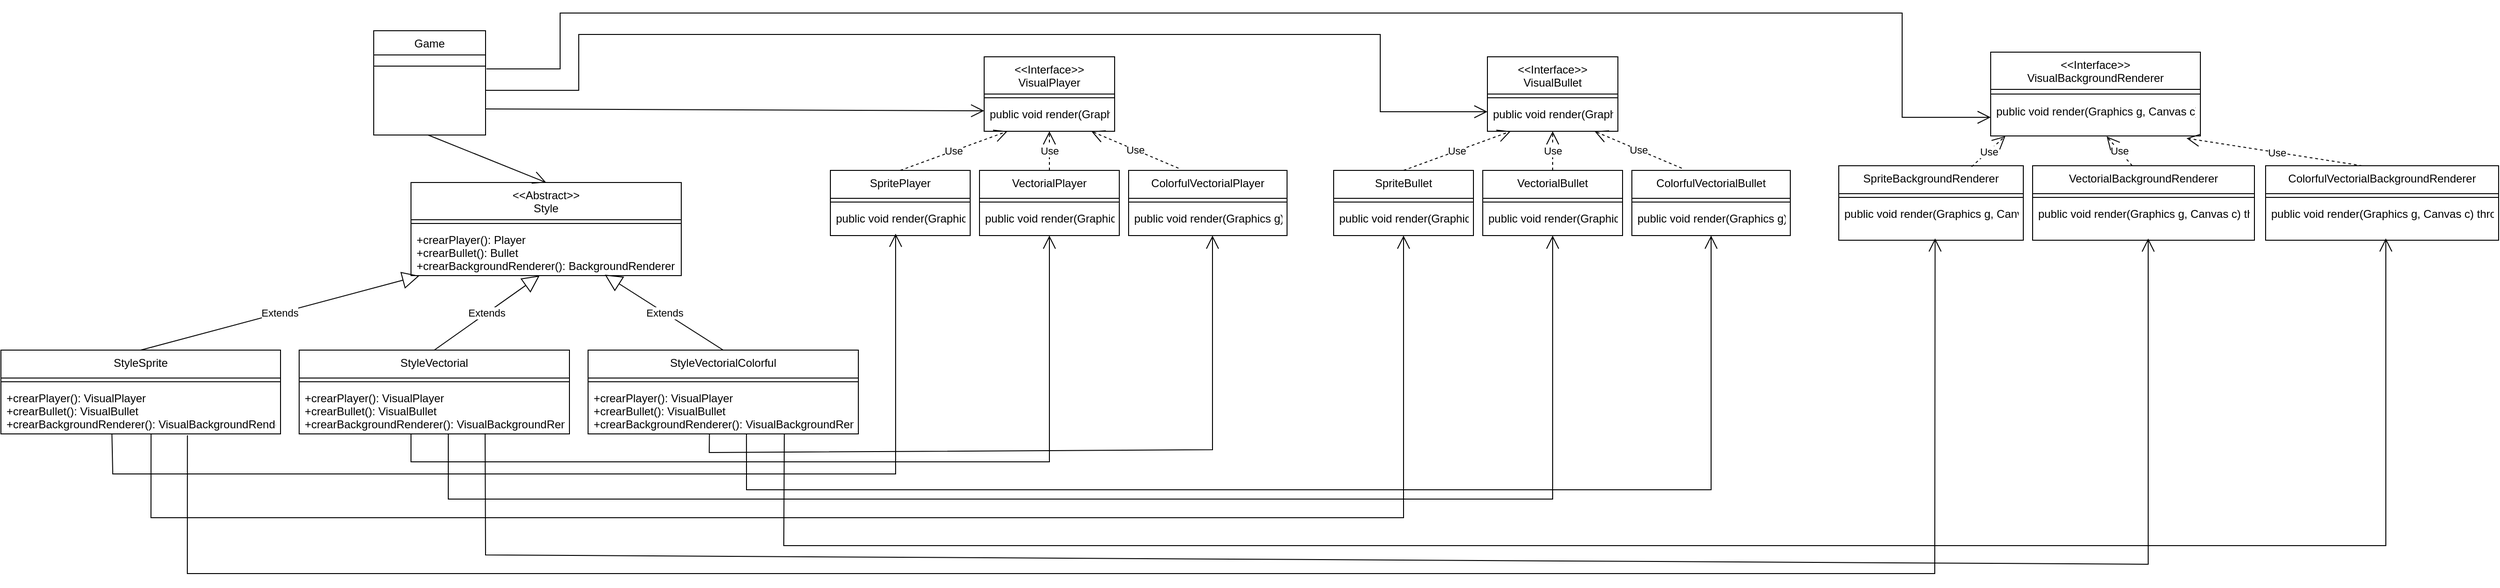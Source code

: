 <mxfile version="24.7.7">
  <diagram id="C5RBs43oDa-KdzZeNtuy" name="Page-1">
    <mxGraphModel dx="1723" dy="368" grid="1" gridSize="10" guides="1" tooltips="1" connect="1" arrows="1" fold="1" page="1" pageScale="1" pageWidth="827" pageHeight="1169" math="0" shadow="0">
      <root>
        <mxCell id="WIyWlLk6GJQsqaUBKTNV-0" />
        <mxCell id="WIyWlLk6GJQsqaUBKTNV-1" parent="WIyWlLk6GJQsqaUBKTNV-0" />
        <mxCell id="jKkmDSno7VyTAPfK5DCA-50" value="ColorfulVectorialBullet" style="swimlane;fontStyle=0;align=center;verticalAlign=top;childLayout=stackLayout;horizontal=1;startSize=30;horizontalStack=0;resizeParent=1;resizeLast=0;collapsible=1;marginBottom=0;rounded=0;shadow=0;strokeWidth=1;" parent="WIyWlLk6GJQsqaUBKTNV-1" vertex="1">
          <mxGeometry x="1470" y="247" width="170" height="70" as="geometry">
            <mxRectangle x="550" y="140" width="160" height="26" as="alternateBounds" />
          </mxGeometry>
        </mxCell>
        <mxCell id="jKkmDSno7VyTAPfK5DCA-51" value="" style="line;html=1;strokeWidth=1;align=left;verticalAlign=middle;spacingTop=-1;spacingLeft=3;spacingRight=3;rotatable=0;labelPosition=right;points=[];portConstraint=eastwest;" parent="jKkmDSno7VyTAPfK5DCA-50" vertex="1">
          <mxGeometry y="30" width="170" height="8" as="geometry" />
        </mxCell>
        <mxCell id="jKkmDSno7VyTAPfK5DCA-52" value="public void render(Graphics g); public void tick(); public double getY();" style="text;align=left;verticalAlign=top;spacingLeft=4;spacingRight=4;overflow=hidden;rotatable=0;points=[[0,0.5],[1,0.5]];portConstraint=eastwest;" parent="jKkmDSno7VyTAPfK5DCA-50" vertex="1">
          <mxGeometry y="38" width="170" height="22" as="geometry" />
        </mxCell>
        <mxCell id="zkfFHV4jXpPFQw0GAbJ--0" value="Game" style="swimlane;fontStyle=0;align=center;verticalAlign=top;childLayout=stackLayout;horizontal=1;startSize=26;horizontalStack=0;resizeParent=1;resizeLast=0;collapsible=1;marginBottom=0;rounded=0;shadow=0;strokeWidth=1;" parent="WIyWlLk6GJQsqaUBKTNV-1" vertex="1">
          <mxGeometry x="120" y="97" width="120" height="112" as="geometry">
            <mxRectangle x="220" y="120" width="160" height="26" as="alternateBounds" />
          </mxGeometry>
        </mxCell>
        <mxCell id="zkfFHV4jXpPFQw0GAbJ--4" value="" style="line;html=1;strokeWidth=1;align=left;verticalAlign=middle;spacingTop=-1;spacingLeft=3;spacingRight=3;rotatable=0;labelPosition=right;points=[];portConstraint=eastwest;" parent="zkfFHV4jXpPFQw0GAbJ--0" vertex="1">
          <mxGeometry y="26" width="120" height="24" as="geometry" />
        </mxCell>
        <mxCell id="zkfFHV4jXpPFQw0GAbJ--17" value="&lt;&lt;Abstract&gt;&gt;&#xa;Style" style="swimlane;fontStyle=0;align=center;verticalAlign=top;childLayout=stackLayout;horizontal=1;startSize=40;horizontalStack=0;resizeParent=1;resizeLast=0;collapsible=1;marginBottom=0;rounded=0;shadow=0;strokeWidth=1;" parent="WIyWlLk6GJQsqaUBKTNV-1" vertex="1">
          <mxGeometry x="160" y="260" width="290" height="100" as="geometry">
            <mxRectangle x="550" y="140" width="160" height="26" as="alternateBounds" />
          </mxGeometry>
        </mxCell>
        <mxCell id="zkfFHV4jXpPFQw0GAbJ--23" value="" style="line;html=1;strokeWidth=1;align=left;verticalAlign=middle;spacingTop=-1;spacingLeft=3;spacingRight=3;rotatable=0;labelPosition=right;points=[];portConstraint=eastwest;" parent="zkfFHV4jXpPFQw0GAbJ--17" vertex="1">
          <mxGeometry y="40" width="290" height="8" as="geometry" />
        </mxCell>
        <mxCell id="zkfFHV4jXpPFQw0GAbJ--25" value="+crearPlayer(): Player&#xa;+crearBullet(): Bullet&#xa;+crearBackgroundRenderer(): BackgroundRenderer" style="text;align=left;verticalAlign=top;spacingLeft=4;spacingRight=4;overflow=hidden;rotatable=0;points=[[0,0.5],[1,0.5]];portConstraint=eastwest;" parent="zkfFHV4jXpPFQw0GAbJ--17" vertex="1">
          <mxGeometry y="48" width="290" height="52" as="geometry" />
        </mxCell>
        <mxCell id="jKkmDSno7VyTAPfK5DCA-1" value="StyleSprite" style="swimlane;fontStyle=0;align=center;verticalAlign=top;childLayout=stackLayout;horizontal=1;startSize=30;horizontalStack=0;resizeParent=1;resizeLast=0;collapsible=1;marginBottom=0;rounded=0;shadow=0;strokeWidth=1;" parent="WIyWlLk6GJQsqaUBKTNV-1" vertex="1">
          <mxGeometry x="-280" y="440" width="300" height="90" as="geometry">
            <mxRectangle x="550" y="140" width="160" height="26" as="alternateBounds" />
          </mxGeometry>
        </mxCell>
        <mxCell id="jKkmDSno7VyTAPfK5DCA-2" value="" style="line;html=1;strokeWidth=1;align=left;verticalAlign=middle;spacingTop=-1;spacingLeft=3;spacingRight=3;rotatable=0;labelPosition=right;points=[];portConstraint=eastwest;" parent="jKkmDSno7VyTAPfK5DCA-1" vertex="1">
          <mxGeometry y="30" width="300" height="8" as="geometry" />
        </mxCell>
        <mxCell id="jKkmDSno7VyTAPfK5DCA-3" value="+crearPlayer(): VisualPlayer&#xa;+crearBullet(): VisualBullet&#xa;+crearBackgroundRenderer(): VisualBackgroundRenderer" style="text;align=left;verticalAlign=top;spacingLeft=4;spacingRight=4;overflow=hidden;rotatable=0;points=[[0,0.5],[1,0.5]];portConstraint=eastwest;" parent="jKkmDSno7VyTAPfK5DCA-1" vertex="1">
          <mxGeometry y="38" width="300" height="52" as="geometry" />
        </mxCell>
        <mxCell id="jKkmDSno7VyTAPfK5DCA-4" value="StyleVectorial" style="swimlane;fontStyle=0;align=center;verticalAlign=top;childLayout=stackLayout;horizontal=1;startSize=30;horizontalStack=0;resizeParent=1;resizeLast=0;collapsible=1;marginBottom=0;rounded=0;shadow=0;strokeWidth=1;" parent="WIyWlLk6GJQsqaUBKTNV-1" vertex="1">
          <mxGeometry x="40" y="440" width="290" height="90" as="geometry">
            <mxRectangle x="550" y="140" width="160" height="26" as="alternateBounds" />
          </mxGeometry>
        </mxCell>
        <mxCell id="jKkmDSno7VyTAPfK5DCA-5" value="" style="line;html=1;strokeWidth=1;align=left;verticalAlign=middle;spacingTop=-1;spacingLeft=3;spacingRight=3;rotatable=0;labelPosition=right;points=[];portConstraint=eastwest;" parent="jKkmDSno7VyTAPfK5DCA-4" vertex="1">
          <mxGeometry y="30" width="290" height="8" as="geometry" />
        </mxCell>
        <mxCell id="jKkmDSno7VyTAPfK5DCA-6" value="+crearPlayer(): VisualPlayer&#xa;+crearBullet(): VisualBullet&#xa;+crearBackgroundRenderer(): VisualBackgroundRenderer" style="text;align=left;verticalAlign=top;spacingLeft=4;spacingRight=4;overflow=hidden;rotatable=0;points=[[0,0.5],[1,0.5]];portConstraint=eastwest;" parent="jKkmDSno7VyTAPfK5DCA-4" vertex="1">
          <mxGeometry y="38" width="290" height="52" as="geometry" />
        </mxCell>
        <mxCell id="jKkmDSno7VyTAPfK5DCA-7" value="StyleVectorialColorful" style="swimlane;fontStyle=0;align=center;verticalAlign=top;childLayout=stackLayout;horizontal=1;startSize=30;horizontalStack=0;resizeParent=1;resizeLast=0;collapsible=1;marginBottom=0;rounded=0;shadow=0;strokeWidth=1;" parent="WIyWlLk6GJQsqaUBKTNV-1" vertex="1">
          <mxGeometry x="350" y="440" width="290" height="90" as="geometry">
            <mxRectangle x="550" y="140" width="160" height="26" as="alternateBounds" />
          </mxGeometry>
        </mxCell>
        <mxCell id="jKkmDSno7VyTAPfK5DCA-8" value="" style="line;html=1;strokeWidth=1;align=left;verticalAlign=middle;spacingTop=-1;spacingLeft=3;spacingRight=3;rotatable=0;labelPosition=right;points=[];portConstraint=eastwest;" parent="jKkmDSno7VyTAPfK5DCA-7" vertex="1">
          <mxGeometry y="30" width="290" height="8" as="geometry" />
        </mxCell>
        <mxCell id="jKkmDSno7VyTAPfK5DCA-9" value="+crearPlayer(): VisualPlayer&#xa;+crearBullet(): VisualBullet&#xa;+crearBackgroundRenderer(): VisualBackgroundRenderer" style="text;align=left;verticalAlign=top;spacingLeft=4;spacingRight=4;overflow=hidden;rotatable=0;points=[[0,0.5],[1,0.5]];portConstraint=eastwest;" parent="jKkmDSno7VyTAPfK5DCA-7" vertex="1">
          <mxGeometry y="38" width="290" height="52" as="geometry" />
        </mxCell>
        <mxCell id="jKkmDSno7VyTAPfK5DCA-10" value="Extends" style="endArrow=block;endSize=16;endFill=0;html=1;rounded=0;exitX=0.5;exitY=0;exitDx=0;exitDy=0;entryX=0.031;entryY=1.004;entryDx=0;entryDy=0;entryPerimeter=0;" parent="WIyWlLk6GJQsqaUBKTNV-1" source="jKkmDSno7VyTAPfK5DCA-1" target="zkfFHV4jXpPFQw0GAbJ--25" edge="1">
          <mxGeometry x="-0.006" width="160" relative="1" as="geometry">
            <mxPoint x="278" y="350" as="sourcePoint" />
            <mxPoint x="308" y="370" as="targetPoint" />
            <mxPoint as="offset" />
          </mxGeometry>
        </mxCell>
        <mxCell id="jKkmDSno7VyTAPfK5DCA-11" value="Extends" style="endArrow=block;endSize=16;endFill=0;html=1;rounded=0;exitX=0.5;exitY=0;exitDx=0;exitDy=0;" parent="WIyWlLk6GJQsqaUBKTNV-1" source="jKkmDSno7VyTAPfK5DCA-4" edge="1">
          <mxGeometry x="-0.006" width="160" relative="1" as="geometry">
            <mxPoint x="178" y="430" as="sourcePoint" />
            <mxPoint x="298" y="360" as="targetPoint" />
            <mxPoint as="offset" />
          </mxGeometry>
        </mxCell>
        <mxCell id="jKkmDSno7VyTAPfK5DCA-12" value="Extends" style="endArrow=block;endSize=16;endFill=0;html=1;rounded=0;exitX=0.5;exitY=0;exitDx=0;exitDy=0;" parent="WIyWlLk6GJQsqaUBKTNV-1" source="jKkmDSno7VyTAPfK5DCA-7" edge="1">
          <mxGeometry x="-0.006" width="160" relative="1" as="geometry">
            <mxPoint x="188" y="440" as="sourcePoint" />
            <mxPoint x="368" y="359" as="targetPoint" />
            <mxPoint as="offset" />
          </mxGeometry>
        </mxCell>
        <mxCell id="jKkmDSno7VyTAPfK5DCA-13" value="&lt;&lt;Interface&gt;&gt;&#xa;VisualPlayer" style="swimlane;fontStyle=0;align=center;verticalAlign=top;childLayout=stackLayout;horizontal=1;startSize=40;horizontalStack=0;resizeParent=1;resizeLast=0;collapsible=1;marginBottom=0;rounded=0;shadow=0;strokeWidth=1;" parent="WIyWlLk6GJQsqaUBKTNV-1" vertex="1">
          <mxGeometry x="775" y="125" width="140" height="80" as="geometry">
            <mxRectangle x="550" y="140" width="160" height="26" as="alternateBounds" />
          </mxGeometry>
        </mxCell>
        <mxCell id="jKkmDSno7VyTAPfK5DCA-14" value="" style="line;html=1;strokeWidth=1;align=left;verticalAlign=middle;spacingTop=-1;spacingLeft=3;spacingRight=3;rotatable=0;labelPosition=right;points=[];portConstraint=eastwest;" parent="jKkmDSno7VyTAPfK5DCA-13" vertex="1">
          <mxGeometry y="40" width="140" height="8" as="geometry" />
        </mxCell>
        <mxCell id="jKkmDSno7VyTAPfK5DCA-15" value="public void render(Graphics g); public void tick(); public void shoot(); public void setVelX(double velX); public void setVelY(double velY);" style="text;align=left;verticalAlign=top;spacingLeft=4;spacingRight=4;overflow=hidden;rotatable=0;points=[[0,0.5],[1,0.5]];portConstraint=eastwest;" parent="jKkmDSno7VyTAPfK5DCA-13" vertex="1">
          <mxGeometry y="48" width="140" height="22" as="geometry" />
        </mxCell>
        <mxCell id="jKkmDSno7VyTAPfK5DCA-16" value="SpritePlayer" style="swimlane;fontStyle=0;align=center;verticalAlign=top;childLayout=stackLayout;horizontal=1;startSize=30;horizontalStack=0;resizeParent=1;resizeLast=0;collapsible=1;marginBottom=0;rounded=0;shadow=0;strokeWidth=1;" parent="WIyWlLk6GJQsqaUBKTNV-1" vertex="1">
          <mxGeometry x="610" y="247" width="150" height="70" as="geometry">
            <mxRectangle x="550" y="140" width="160" height="26" as="alternateBounds" />
          </mxGeometry>
        </mxCell>
        <mxCell id="jKkmDSno7VyTAPfK5DCA-17" value="" style="line;html=1;strokeWidth=1;align=left;verticalAlign=middle;spacingTop=-1;spacingLeft=3;spacingRight=3;rotatable=0;labelPosition=right;points=[];portConstraint=eastwest;" parent="jKkmDSno7VyTAPfK5DCA-16" vertex="1">
          <mxGeometry y="30" width="150" height="8" as="geometry" />
        </mxCell>
        <mxCell id="jKkmDSno7VyTAPfK5DCA-18" value="public void render(Graphics g); public void tick(); public void shoot(); public void setVelX(double velX); public void setVelY(double velY);" style="text;align=left;verticalAlign=top;spacingLeft=4;spacingRight=4;overflow=hidden;rotatable=0;points=[[0,0.5],[1,0.5]];portConstraint=eastwest;" parent="jKkmDSno7VyTAPfK5DCA-16" vertex="1">
          <mxGeometry y="38" width="150" height="22" as="geometry" />
        </mxCell>
        <mxCell id="jKkmDSno7VyTAPfK5DCA-25" value="VectorialPlayer" style="swimlane;fontStyle=0;align=center;verticalAlign=top;childLayout=stackLayout;horizontal=1;startSize=30;horizontalStack=0;resizeParent=1;resizeLast=0;collapsible=1;marginBottom=0;rounded=0;shadow=0;strokeWidth=1;" parent="WIyWlLk6GJQsqaUBKTNV-1" vertex="1">
          <mxGeometry x="770" y="247" width="150" height="70" as="geometry">
            <mxRectangle x="550" y="140" width="160" height="26" as="alternateBounds" />
          </mxGeometry>
        </mxCell>
        <mxCell id="jKkmDSno7VyTAPfK5DCA-26" value="" style="line;html=1;strokeWidth=1;align=left;verticalAlign=middle;spacingTop=-1;spacingLeft=3;spacingRight=3;rotatable=0;labelPosition=right;points=[];portConstraint=eastwest;" parent="jKkmDSno7VyTAPfK5DCA-25" vertex="1">
          <mxGeometry y="30" width="150" height="8" as="geometry" />
        </mxCell>
        <mxCell id="jKkmDSno7VyTAPfK5DCA-27" value="public void render(Graphics g); public void tick(); public void shoot(); public void setVelX(double velX); public void setVelY(double velY);" style="text;align=left;verticalAlign=top;spacingLeft=4;spacingRight=4;overflow=hidden;rotatable=0;points=[[0,0.5],[1,0.5]];portConstraint=eastwest;" parent="jKkmDSno7VyTAPfK5DCA-25" vertex="1">
          <mxGeometry y="38" width="150" height="22" as="geometry" />
        </mxCell>
        <mxCell id="jKkmDSno7VyTAPfK5DCA-28" value="ColorfulVectorialPlayer" style="swimlane;fontStyle=0;align=center;verticalAlign=top;childLayout=stackLayout;horizontal=1;startSize=30;horizontalStack=0;resizeParent=1;resizeLast=0;collapsible=1;marginBottom=0;rounded=0;shadow=0;strokeWidth=1;" parent="WIyWlLk6GJQsqaUBKTNV-1" vertex="1">
          <mxGeometry x="930" y="247" width="170" height="70" as="geometry">
            <mxRectangle x="550" y="140" width="160" height="26" as="alternateBounds" />
          </mxGeometry>
        </mxCell>
        <mxCell id="jKkmDSno7VyTAPfK5DCA-29" value="" style="line;html=1;strokeWidth=1;align=left;verticalAlign=middle;spacingTop=-1;spacingLeft=3;spacingRight=3;rotatable=0;labelPosition=right;points=[];portConstraint=eastwest;" parent="jKkmDSno7VyTAPfK5DCA-28" vertex="1">
          <mxGeometry y="30" width="170" height="8" as="geometry" />
        </mxCell>
        <mxCell id="jKkmDSno7VyTAPfK5DCA-30" value="public void render(Graphics g); public void tick(); public void shoot(); public void setVelX(double velX); public void setVelY(double velY);" style="text;align=left;verticalAlign=top;spacingLeft=4;spacingRight=4;overflow=hidden;rotatable=0;points=[[0,0.5],[1,0.5]];portConstraint=eastwest;" parent="jKkmDSno7VyTAPfK5DCA-28" vertex="1">
          <mxGeometry y="38" width="170" height="22" as="geometry" />
        </mxCell>
        <mxCell id="jKkmDSno7VyTAPfK5DCA-32" value="" style="endArrow=open;endFill=1;endSize=12;html=1;rounded=0;entryX=0.5;entryY=0;entryDx=0;entryDy=0;exitX=0.732;exitY=1;exitDx=0;exitDy=0;exitPerimeter=0;" parent="WIyWlLk6GJQsqaUBKTNV-1" target="zkfFHV4jXpPFQw0GAbJ--17" edge="1">
          <mxGeometry width="160" relative="1" as="geometry">
            <mxPoint x="178.36" y="209" as="sourcePoint" />
            <mxPoint x="400" y="240" as="targetPoint" />
          </mxGeometry>
        </mxCell>
        <mxCell id="jKkmDSno7VyTAPfK5DCA-33" value="" style="endArrow=open;endFill=1;endSize=12;html=1;rounded=0;entryX=0;entryY=0.5;entryDx=0;entryDy=0;" parent="WIyWlLk6GJQsqaUBKTNV-1" edge="1">
          <mxGeometry width="160" relative="1" as="geometry">
            <mxPoint x="240" y="181" as="sourcePoint" />
            <mxPoint x="775" y="183" as="targetPoint" />
          </mxGeometry>
        </mxCell>
        <mxCell id="jKkmDSno7VyTAPfK5DCA-34" value="Use" style="endArrow=open;endSize=12;dashed=1;html=1;rounded=0;exitX=0.5;exitY=0;exitDx=0;exitDy=0;" parent="WIyWlLk6GJQsqaUBKTNV-1" source="jKkmDSno7VyTAPfK5DCA-16" edge="1">
          <mxGeometry width="160" relative="1" as="geometry">
            <mxPoint x="730" y="305" as="sourcePoint" />
            <mxPoint x="800" y="205" as="targetPoint" />
          </mxGeometry>
        </mxCell>
        <mxCell id="jKkmDSno7VyTAPfK5DCA-35" value="Use" style="endArrow=open;endSize=12;dashed=1;html=1;rounded=0;entryX=0.5;entryY=1;entryDx=0;entryDy=0;" parent="WIyWlLk6GJQsqaUBKTNV-1" source="jKkmDSno7VyTAPfK5DCA-25" target="jKkmDSno7VyTAPfK5DCA-13" edge="1">
          <mxGeometry width="160" relative="1" as="geometry">
            <mxPoint x="695" y="245" as="sourcePoint" />
            <mxPoint x="855" y="215" as="targetPoint" />
          </mxGeometry>
        </mxCell>
        <mxCell id="jKkmDSno7VyTAPfK5DCA-36" value="Use" style="endArrow=open;endSize=12;dashed=1;html=1;rounded=0;exitX=0.315;exitY=-0.033;exitDx=0;exitDy=0;exitPerimeter=0;" parent="WIyWlLk6GJQsqaUBKTNV-1" source="jKkmDSno7VyTAPfK5DCA-28" edge="1">
          <mxGeometry width="160" relative="1" as="geometry">
            <mxPoint x="705" y="255" as="sourcePoint" />
            <mxPoint x="890" y="205" as="targetPoint" />
          </mxGeometry>
        </mxCell>
        <mxCell id="jKkmDSno7VyTAPfK5DCA-38" value="" style="endArrow=open;endFill=1;endSize=12;html=1;rounded=0;exitX=0.397;exitY=1;exitDx=0;exitDy=0;exitPerimeter=0;" parent="WIyWlLk6GJQsqaUBKTNV-1" source="jKkmDSno7VyTAPfK5DCA-3" edge="1">
          <mxGeometry width="160" relative="1" as="geometry">
            <mxPoint x="78.2" y="530.712" as="sourcePoint" />
            <mxPoint x="680" y="315" as="targetPoint" />
            <Array as="points">
              <mxPoint x="-160" y="573" />
              <mxPoint x="680" y="573" />
            </Array>
          </mxGeometry>
        </mxCell>
        <mxCell id="jKkmDSno7VyTAPfK5DCA-39" value="" style="endArrow=open;endFill=1;endSize=12;html=1;rounded=0;entryX=0.5;entryY=1;entryDx=0;entryDy=0;" parent="WIyWlLk6GJQsqaUBKTNV-1" target="jKkmDSno7VyTAPfK5DCA-25" edge="1">
          <mxGeometry width="160" relative="1" as="geometry">
            <mxPoint x="160" y="530" as="sourcePoint" />
            <mxPoint x="690" y="322" as="targetPoint" />
            <Array as="points">
              <mxPoint x="160" y="560" />
              <mxPoint x="845" y="560" />
              <mxPoint x="845" y="440" />
            </Array>
          </mxGeometry>
        </mxCell>
        <mxCell id="jKkmDSno7VyTAPfK5DCA-40" value="" style="endArrow=open;endFill=1;endSize=12;html=1;rounded=0;exitX=0.449;exitY=1.01;exitDx=0;exitDy=0;exitPerimeter=0;" parent="WIyWlLk6GJQsqaUBKTNV-1" source="jKkmDSno7VyTAPfK5DCA-9" edge="1">
          <mxGeometry width="160" relative="1" as="geometry">
            <mxPoint x="509" y="529" as="sourcePoint" />
            <mxPoint x="1020" y="317" as="targetPoint" />
            <Array as="points">
              <mxPoint x="480" y="550" />
              <mxPoint x="1020" y="547" />
              <mxPoint x="1020" y="437" />
            </Array>
          </mxGeometry>
        </mxCell>
        <mxCell id="jKkmDSno7VyTAPfK5DCA-41" value="&lt;&lt;Interface&gt;&gt;&#xa;VisualBullet" style="swimlane;fontStyle=0;align=center;verticalAlign=top;childLayout=stackLayout;horizontal=1;startSize=40;horizontalStack=0;resizeParent=1;resizeLast=0;collapsible=1;marginBottom=0;rounded=0;shadow=0;strokeWidth=1;" parent="WIyWlLk6GJQsqaUBKTNV-1" vertex="1">
          <mxGeometry x="1315" y="125" width="140" height="80" as="geometry">
            <mxRectangle x="550" y="140" width="160" height="26" as="alternateBounds" />
          </mxGeometry>
        </mxCell>
        <mxCell id="jKkmDSno7VyTAPfK5DCA-42" value="" style="line;html=1;strokeWidth=1;align=left;verticalAlign=middle;spacingTop=-1;spacingLeft=3;spacingRight=3;rotatable=0;labelPosition=right;points=[];portConstraint=eastwest;" parent="jKkmDSno7VyTAPfK5DCA-41" vertex="1">
          <mxGeometry y="40" width="140" height="8" as="geometry" />
        </mxCell>
        <mxCell id="jKkmDSno7VyTAPfK5DCA-43" value="public void render(Graphics g); public void tick(); public double getY();" style="text;align=left;verticalAlign=top;spacingLeft=4;spacingRight=4;overflow=hidden;rotatable=0;points=[[0,0.5],[1,0.5]];portConstraint=eastwest;" parent="jKkmDSno7VyTAPfK5DCA-41" vertex="1">
          <mxGeometry y="48" width="140" height="22" as="geometry" />
        </mxCell>
        <mxCell id="jKkmDSno7VyTAPfK5DCA-44" value="SpriteBullet" style="swimlane;fontStyle=0;align=center;verticalAlign=top;childLayout=stackLayout;horizontal=1;startSize=30;horizontalStack=0;resizeParent=1;resizeLast=0;collapsible=1;marginBottom=0;rounded=0;shadow=0;strokeWidth=1;" parent="WIyWlLk6GJQsqaUBKTNV-1" vertex="1">
          <mxGeometry x="1150" y="247" width="150" height="70" as="geometry">
            <mxRectangle x="550" y="140" width="160" height="26" as="alternateBounds" />
          </mxGeometry>
        </mxCell>
        <mxCell id="jKkmDSno7VyTAPfK5DCA-45" value="" style="line;html=1;strokeWidth=1;align=left;verticalAlign=middle;spacingTop=-1;spacingLeft=3;spacingRight=3;rotatable=0;labelPosition=right;points=[];portConstraint=eastwest;" parent="jKkmDSno7VyTAPfK5DCA-44" vertex="1">
          <mxGeometry y="30" width="150" height="8" as="geometry" />
        </mxCell>
        <mxCell id="jKkmDSno7VyTAPfK5DCA-46" value="public void render(Graphics g); public void tick(); public double getY();" style="text;align=left;verticalAlign=top;spacingLeft=4;spacingRight=4;overflow=hidden;rotatable=0;points=[[0,0.5],[1,0.5]];portConstraint=eastwest;" parent="jKkmDSno7VyTAPfK5DCA-44" vertex="1">
          <mxGeometry y="38" width="150" height="22" as="geometry" />
        </mxCell>
        <mxCell id="jKkmDSno7VyTAPfK5DCA-47" value="VectorialBullet" style="swimlane;fontStyle=0;align=center;verticalAlign=top;childLayout=stackLayout;horizontal=1;startSize=30;horizontalStack=0;resizeParent=1;resizeLast=0;collapsible=1;marginBottom=0;rounded=0;shadow=0;strokeWidth=1;" parent="WIyWlLk6GJQsqaUBKTNV-1" vertex="1">
          <mxGeometry x="1310" y="247" width="150" height="70" as="geometry">
            <mxRectangle x="550" y="140" width="160" height="26" as="alternateBounds" />
          </mxGeometry>
        </mxCell>
        <mxCell id="jKkmDSno7VyTAPfK5DCA-48" value="" style="line;html=1;strokeWidth=1;align=left;verticalAlign=middle;spacingTop=-1;spacingLeft=3;spacingRight=3;rotatable=0;labelPosition=right;points=[];portConstraint=eastwest;" parent="jKkmDSno7VyTAPfK5DCA-47" vertex="1">
          <mxGeometry y="30" width="150" height="8" as="geometry" />
        </mxCell>
        <mxCell id="jKkmDSno7VyTAPfK5DCA-49" value="public void render(Graphics g); public void tick(); public double getY();" style="text;align=left;verticalAlign=top;spacingLeft=4;spacingRight=4;overflow=hidden;rotatable=0;points=[[0,0.5],[1,0.5]];portConstraint=eastwest;" parent="jKkmDSno7VyTAPfK5DCA-47" vertex="1">
          <mxGeometry y="38" width="150" height="22" as="geometry" />
        </mxCell>
        <mxCell id="jKkmDSno7VyTAPfK5DCA-53" value="Use" style="endArrow=open;endSize=12;dashed=1;html=1;rounded=0;exitX=0.5;exitY=0;exitDx=0;exitDy=0;" parent="WIyWlLk6GJQsqaUBKTNV-1" source="jKkmDSno7VyTAPfK5DCA-44" edge="1">
          <mxGeometry width="160" relative="1" as="geometry">
            <mxPoint x="1270" y="305" as="sourcePoint" />
            <mxPoint x="1340" y="205" as="targetPoint" />
          </mxGeometry>
        </mxCell>
        <mxCell id="jKkmDSno7VyTAPfK5DCA-54" value="Use" style="endArrow=open;endSize=12;dashed=1;html=1;rounded=0;entryX=0.5;entryY=1;entryDx=0;entryDy=0;" parent="WIyWlLk6GJQsqaUBKTNV-1" source="jKkmDSno7VyTAPfK5DCA-47" target="jKkmDSno7VyTAPfK5DCA-41" edge="1">
          <mxGeometry width="160" relative="1" as="geometry">
            <mxPoint x="1235" y="245" as="sourcePoint" />
            <mxPoint x="1395" y="215" as="targetPoint" />
          </mxGeometry>
        </mxCell>
        <mxCell id="jKkmDSno7VyTAPfK5DCA-55" value="Use" style="endArrow=open;endSize=12;dashed=1;html=1;rounded=0;exitX=0.315;exitY=-0.033;exitDx=0;exitDy=0;exitPerimeter=0;" parent="WIyWlLk6GJQsqaUBKTNV-1" source="jKkmDSno7VyTAPfK5DCA-50" edge="1">
          <mxGeometry width="160" relative="1" as="geometry">
            <mxPoint x="1245" y="255" as="sourcePoint" />
            <mxPoint x="1430" y="205" as="targetPoint" />
          </mxGeometry>
        </mxCell>
        <mxCell id="jKkmDSno7VyTAPfK5DCA-56" value="&lt;&lt;Interface&gt;&gt;&#xa;VisualBackgroundRenderer" style="swimlane;fontStyle=0;align=center;verticalAlign=top;childLayout=stackLayout;horizontal=1;startSize=40;horizontalStack=0;resizeParent=1;resizeLast=0;collapsible=1;marginBottom=0;rounded=0;shadow=0;strokeWidth=1;" parent="WIyWlLk6GJQsqaUBKTNV-1" vertex="1">
          <mxGeometry x="1855" y="120" width="225" height="90" as="geometry">
            <mxRectangle x="550" y="140" width="160" height="26" as="alternateBounds" />
          </mxGeometry>
        </mxCell>
        <mxCell id="jKkmDSno7VyTAPfK5DCA-57" value="" style="line;html=1;strokeWidth=1;align=left;verticalAlign=middle;spacingTop=-1;spacingLeft=3;spacingRight=3;rotatable=0;labelPosition=right;points=[];portConstraint=eastwest;" parent="jKkmDSno7VyTAPfK5DCA-56" vertex="1">
          <mxGeometry y="40" width="225" height="10" as="geometry" />
        </mxCell>
        <mxCell id="jKkmDSno7VyTAPfK5DCA-58" value="public void render(Graphics g, Canvas c) throws IOException;" style="text;align=left;verticalAlign=top;spacingLeft=4;spacingRight=4;overflow=hidden;rotatable=0;points=[[0,0.5],[1,0.5]];portConstraint=eastwest;" parent="jKkmDSno7VyTAPfK5DCA-56" vertex="1">
          <mxGeometry y="50" width="225" height="40" as="geometry" />
        </mxCell>
        <mxCell id="jKkmDSno7VyTAPfK5DCA-59" value="SpriteBackgroundRenderer" style="swimlane;fontStyle=0;align=center;verticalAlign=top;childLayout=stackLayout;horizontal=1;startSize=30;horizontalStack=0;resizeParent=1;resizeLast=0;collapsible=1;marginBottom=0;rounded=0;shadow=0;strokeWidth=1;" parent="WIyWlLk6GJQsqaUBKTNV-1" vertex="1">
          <mxGeometry x="1692" y="242" width="198" height="80" as="geometry">
            <mxRectangle x="550" y="140" width="160" height="26" as="alternateBounds" />
          </mxGeometry>
        </mxCell>
        <mxCell id="jKkmDSno7VyTAPfK5DCA-60" value="" style="line;html=1;strokeWidth=1;align=left;verticalAlign=middle;spacingTop=-1;spacingLeft=3;spacingRight=3;rotatable=0;labelPosition=right;points=[];portConstraint=eastwest;" parent="jKkmDSno7VyTAPfK5DCA-59" vertex="1">
          <mxGeometry y="30" width="198" height="8" as="geometry" />
        </mxCell>
        <mxCell id="jKkmDSno7VyTAPfK5DCA-61" value="public void render(Graphics g, Canvas c) throws IOException;" style="text;align=left;verticalAlign=top;spacingLeft=4;spacingRight=4;overflow=hidden;rotatable=0;points=[[0,0.5],[1,0.5]];portConstraint=eastwest;" parent="jKkmDSno7VyTAPfK5DCA-59" vertex="1">
          <mxGeometry y="38" width="198" height="42" as="geometry" />
        </mxCell>
        <mxCell id="jKkmDSno7VyTAPfK5DCA-68" value="Use" style="endArrow=open;endSize=12;dashed=1;html=1;rounded=0;exitX=0.72;exitY=0.012;exitDx=0;exitDy=0;entryX=0.07;entryY=1.005;entryDx=0;entryDy=0;entryPerimeter=0;exitPerimeter=0;" parent="WIyWlLk6GJQsqaUBKTNV-1" source="jKkmDSno7VyTAPfK5DCA-59" target="jKkmDSno7VyTAPfK5DCA-58" edge="1">
          <mxGeometry width="160" relative="1" as="geometry">
            <mxPoint x="1810" y="300" as="sourcePoint" />
            <mxPoint x="1880" y="200" as="targetPoint" />
          </mxGeometry>
        </mxCell>
        <mxCell id="jKkmDSno7VyTAPfK5DCA-69" value="Use" style="endArrow=open;endSize=12;dashed=1;html=1;rounded=0;entryX=0.553;entryY=1.014;entryDx=0;entryDy=0;entryPerimeter=0;exitX=0.449;exitY=0;exitDx=0;exitDy=0;exitPerimeter=0;" parent="WIyWlLk6GJQsqaUBKTNV-1" source="jKkmDSno7VyTAPfK5DCA-72" target="jKkmDSno7VyTAPfK5DCA-58" edge="1">
          <mxGeometry width="160" relative="1" as="geometry">
            <mxPoint x="1926.16" y="242" as="sourcePoint" />
            <mxPoint x="1935" y="210" as="targetPoint" />
            <Array as="points" />
          </mxGeometry>
        </mxCell>
        <mxCell id="jKkmDSno7VyTAPfK5DCA-70" value="Use" style="endArrow=open;endSize=12;dashed=1;html=1;rounded=0;exitX=0.438;exitY=0.012;exitDx=0;exitDy=0;exitPerimeter=0;entryX=0.934;entryY=1.062;entryDx=0;entryDy=0;entryPerimeter=0;" parent="WIyWlLk6GJQsqaUBKTNV-1" edge="1" target="jKkmDSno7VyTAPfK5DCA-58" source="jKkmDSno7VyTAPfK5DCA-75">
          <mxGeometry width="160" relative="1" as="geometry">
            <mxPoint x="2057.25" y="239.69" as="sourcePoint" />
            <mxPoint x="2000" y="210" as="targetPoint" />
          </mxGeometry>
        </mxCell>
        <mxCell id="jKkmDSno7VyTAPfK5DCA-72" value="VectorialBackgroundRenderer" style="swimlane;fontStyle=0;align=center;verticalAlign=top;childLayout=stackLayout;horizontal=1;startSize=30;horizontalStack=0;resizeParent=1;resizeLast=0;collapsible=1;marginBottom=0;rounded=0;shadow=0;strokeWidth=1;" parent="WIyWlLk6GJQsqaUBKTNV-1" vertex="1">
          <mxGeometry x="1900" y="242" width="238" height="80" as="geometry">
            <mxRectangle x="550" y="140" width="160" height="26" as="alternateBounds" />
          </mxGeometry>
        </mxCell>
        <mxCell id="jKkmDSno7VyTAPfK5DCA-73" value="" style="line;html=1;strokeWidth=1;align=left;verticalAlign=middle;spacingTop=-1;spacingLeft=3;spacingRight=3;rotatable=0;labelPosition=right;points=[];portConstraint=eastwest;" parent="jKkmDSno7VyTAPfK5DCA-72" vertex="1">
          <mxGeometry y="30" width="238" height="8" as="geometry" />
        </mxCell>
        <mxCell id="jKkmDSno7VyTAPfK5DCA-74" value="public void render(Graphics g, Canvas c) throws IOException;" style="text;align=left;verticalAlign=top;spacingLeft=4;spacingRight=4;overflow=hidden;rotatable=0;points=[[0,0.5],[1,0.5]];portConstraint=eastwest;" parent="jKkmDSno7VyTAPfK5DCA-72" vertex="1">
          <mxGeometry y="38" width="238" height="42" as="geometry" />
        </mxCell>
        <mxCell id="jKkmDSno7VyTAPfK5DCA-75" value="ColorfulVectorialBackgroundRenderer" style="swimlane;fontStyle=0;align=center;verticalAlign=top;childLayout=stackLayout;horizontal=1;startSize=30;horizontalStack=0;resizeParent=1;resizeLast=0;collapsible=1;marginBottom=0;rounded=0;shadow=0;strokeWidth=1;" parent="WIyWlLk6GJQsqaUBKTNV-1" vertex="1">
          <mxGeometry x="2150" y="242" width="250" height="80" as="geometry">
            <mxRectangle x="550" y="140" width="160" height="26" as="alternateBounds" />
          </mxGeometry>
        </mxCell>
        <mxCell id="jKkmDSno7VyTAPfK5DCA-76" value="" style="line;html=1;strokeWidth=1;align=left;verticalAlign=middle;spacingTop=-1;spacingLeft=3;spacingRight=3;rotatable=0;labelPosition=right;points=[];portConstraint=eastwest;" parent="jKkmDSno7VyTAPfK5DCA-75" vertex="1">
          <mxGeometry y="30" width="250" height="8" as="geometry" />
        </mxCell>
        <mxCell id="jKkmDSno7VyTAPfK5DCA-77" value="public void render(Graphics g, Canvas c) throws IOException;" style="text;align=left;verticalAlign=top;spacingLeft=4;spacingRight=4;overflow=hidden;rotatable=0;points=[[0,0.5],[1,0.5]];portConstraint=eastwest;" parent="jKkmDSno7VyTAPfK5DCA-75" vertex="1">
          <mxGeometry y="38" width="250" height="42" as="geometry" />
        </mxCell>
        <mxCell id="jKkmDSno7VyTAPfK5DCA-79" value="" style="endArrow=open;endFill=1;endSize=12;html=1;rounded=0;entryX=0;entryY=0.5;entryDx=0;entryDy=0;" parent="WIyWlLk6GJQsqaUBKTNV-1" target="jKkmDSno7VyTAPfK5DCA-43" edge="1">
          <mxGeometry width="160" relative="1" as="geometry">
            <mxPoint x="240" y="161" as="sourcePoint" />
            <mxPoint x="1250" y="103" as="targetPoint" />
            <Array as="points">
              <mxPoint x="340" y="161" />
              <mxPoint x="340" y="101" />
              <mxPoint x="1200" y="101" />
              <mxPoint x="1200" y="184" />
            </Array>
          </mxGeometry>
        </mxCell>
        <mxCell id="jKkmDSno7VyTAPfK5DCA-80" value="" style="endArrow=open;endFill=1;endSize=12;html=1;rounded=0;entryX=0;entryY=0.5;entryDx=0;entryDy=0;" parent="WIyWlLk6GJQsqaUBKTNV-1" target="jKkmDSno7VyTAPfK5DCA-58" edge="1">
          <mxGeometry width="160" relative="1" as="geometry">
            <mxPoint x="241" y="138" as="sourcePoint" />
            <mxPoint x="1360" y="78" as="targetPoint" />
            <Array as="points">
              <mxPoint x="320" y="138" />
              <mxPoint x="320" y="78" />
              <mxPoint x="1201" y="78" />
              <mxPoint x="1760" y="78" />
              <mxPoint x="1760" y="190" />
            </Array>
          </mxGeometry>
        </mxCell>
        <mxCell id="jKkmDSno7VyTAPfK5DCA-81" value="" style="endArrow=open;endFill=1;endSize=12;html=1;rounded=0;entryX=0.5;entryY=1;entryDx=0;entryDy=0;exitX=0.537;exitY=0.99;exitDx=0;exitDy=0;exitPerimeter=0;" parent="WIyWlLk6GJQsqaUBKTNV-1" source="jKkmDSno7VyTAPfK5DCA-3" target="jKkmDSno7VyTAPfK5DCA-44" edge="1">
          <mxGeometry width="160" relative="1" as="geometry">
            <mxPoint x="88" y="530" as="sourcePoint" />
            <mxPoint x="690" y="316" as="targetPoint" />
            <Array as="points">
              <mxPoint x="-119" y="620" />
              <mxPoint x="1225" y="620" />
            </Array>
          </mxGeometry>
        </mxCell>
        <mxCell id="jKkmDSno7VyTAPfK5DCA-82" value="" style="endArrow=open;endFill=1;endSize=12;html=1;rounded=0;entryX=0.5;entryY=1;entryDx=0;entryDy=0;" parent="WIyWlLk6GJQsqaUBKTNV-1" target="jKkmDSno7VyTAPfK5DCA-47" edge="1">
          <mxGeometry width="160" relative="1" as="geometry">
            <mxPoint x="200" y="530" as="sourcePoint" />
            <mxPoint x="1446" y="316" as="targetPoint" />
            <Array as="points">
              <mxPoint x="200" y="600" />
              <mxPoint x="1385" y="600" />
            </Array>
          </mxGeometry>
        </mxCell>
        <mxCell id="jKkmDSno7VyTAPfK5DCA-83" value="" style="endArrow=open;endFill=1;endSize=12;html=1;rounded=0;exitX=0.586;exitY=1;exitDx=0;exitDy=0;exitPerimeter=0;entryX=0.5;entryY=1;entryDx=0;entryDy=0;" parent="WIyWlLk6GJQsqaUBKTNV-1" source="jKkmDSno7VyTAPfK5DCA-9" target="jKkmDSno7VyTAPfK5DCA-50" edge="1">
          <mxGeometry width="160" relative="1" as="geometry">
            <mxPoint x="517.2" y="529.712" as="sourcePoint" />
            <mxPoint x="1593" y="316" as="targetPoint" />
            <Array as="points">
              <mxPoint x="520" y="590" />
              <mxPoint x="1555" y="590" />
            </Array>
          </mxGeometry>
        </mxCell>
        <mxCell id="jKkmDSno7VyTAPfK5DCA-84" value="" style="endArrow=open;endFill=1;endSize=12;html=1;rounded=0;exitX=0.667;exitY=1.029;exitDx=0;exitDy=0;exitPerimeter=0;entryX=0.522;entryY=0.952;entryDx=0;entryDy=0;entryPerimeter=0;" parent="WIyWlLk6GJQsqaUBKTNV-1" source="jKkmDSno7VyTAPfK5DCA-3" target="jKkmDSno7VyTAPfK5DCA-61" edge="1">
          <mxGeometry width="160" relative="1" as="geometry">
            <mxPoint x="99.2" y="530.712" as="sourcePoint" />
            <mxPoint x="1175" y="317" as="targetPoint" />
            <Array as="points">
              <mxPoint x="-80" y="680" />
              <mxPoint x="1795" y="680" />
            </Array>
          </mxGeometry>
        </mxCell>
        <mxCell id="jKkmDSno7VyTAPfK5DCA-85" value="" style="endArrow=open;endFill=1;endSize=12;html=1;rounded=0;exitX=0.688;exitY=0.989;exitDx=0;exitDy=0;exitPerimeter=0;entryX=0.521;entryY=0.955;entryDx=0;entryDy=0;entryPerimeter=0;" parent="WIyWlLk6GJQsqaUBKTNV-1" source="jKkmDSno7VyTAPfK5DCA-6" edge="1" target="jKkmDSno7VyTAPfK5DCA-74">
          <mxGeometry width="160" relative="1" as="geometry">
            <mxPoint x="319.2" y="529.712" as="sourcePoint" />
            <mxPoint x="1960" y="320" as="targetPoint" />
            <Array as="points">
              <mxPoint x="240" y="660" />
              <mxPoint x="2024" y="670" />
            </Array>
          </mxGeometry>
        </mxCell>
        <mxCell id="jKkmDSno7VyTAPfK5DCA-86" value="" style="endArrow=open;endFill=1;endSize=12;html=1;rounded=0;exitX=0.726;exitY=1.01;exitDx=0;exitDy=0;exitPerimeter=0;" parent="WIyWlLk6GJQsqaUBKTNV-1" source="jKkmDSno7VyTAPfK5DCA-9" edge="1">
          <mxGeometry width="160" relative="1" as="geometry">
            <mxPoint x="530.2" y="529.712" as="sourcePoint" />
            <mxPoint x="2279" y="320" as="targetPoint" />
            <Array as="points">
              <mxPoint x="560" y="650" />
              <mxPoint x="2279" y="650" />
            </Array>
          </mxGeometry>
        </mxCell>
      </root>
    </mxGraphModel>
  </diagram>
</mxfile>
